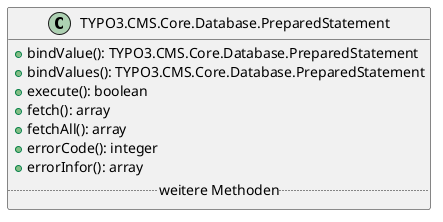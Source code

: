 @startuml
set namespaceSeparator none
hide empty members
hide empty methods

class TYPO3.CMS.Core.Database.PreparedStatement {
	+bindValue(): TYPO3.CMS.Core.Database.PreparedStatement
	+bindValues(): TYPO3.CMS.Core.Database.PreparedStatement
	+execute(): boolean
	+fetch(): array
	+fetchAll(): array
	+errorCode(): integer
	+errorInfor(): array
	.. weitere Methoden ..
}
@enduml
